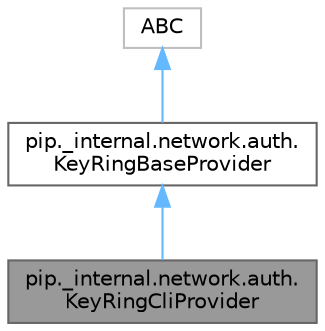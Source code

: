 digraph "pip._internal.network.auth.KeyRingCliProvider"
{
 // LATEX_PDF_SIZE
  bgcolor="transparent";
  edge [fontname=Helvetica,fontsize=10,labelfontname=Helvetica,labelfontsize=10];
  node [fontname=Helvetica,fontsize=10,shape=box,height=0.2,width=0.4];
  Node1 [id="Node000001",label="pip._internal.network.auth.\lKeyRingCliProvider",height=0.2,width=0.4,color="gray40", fillcolor="grey60", style="filled", fontcolor="black",tooltip=" "];
  Node2 -> Node1 [id="edge3_Node000001_Node000002",dir="back",color="steelblue1",style="solid",tooltip=" "];
  Node2 [id="Node000002",label="pip._internal.network.auth.\lKeyRingBaseProvider",height=0.2,width=0.4,color="gray40", fillcolor="white", style="filled",URL="$d0/dba/classpip_1_1__internal_1_1network_1_1auth_1_1KeyRingBaseProvider.html",tooltip=" "];
  Node3 -> Node2 [id="edge4_Node000002_Node000003",dir="back",color="steelblue1",style="solid",tooltip=" "];
  Node3 [id="Node000003",label="ABC",height=0.2,width=0.4,color="grey75", fillcolor="white", style="filled",URL="$dd/d9b/classABC.html",tooltip=" "];
}
